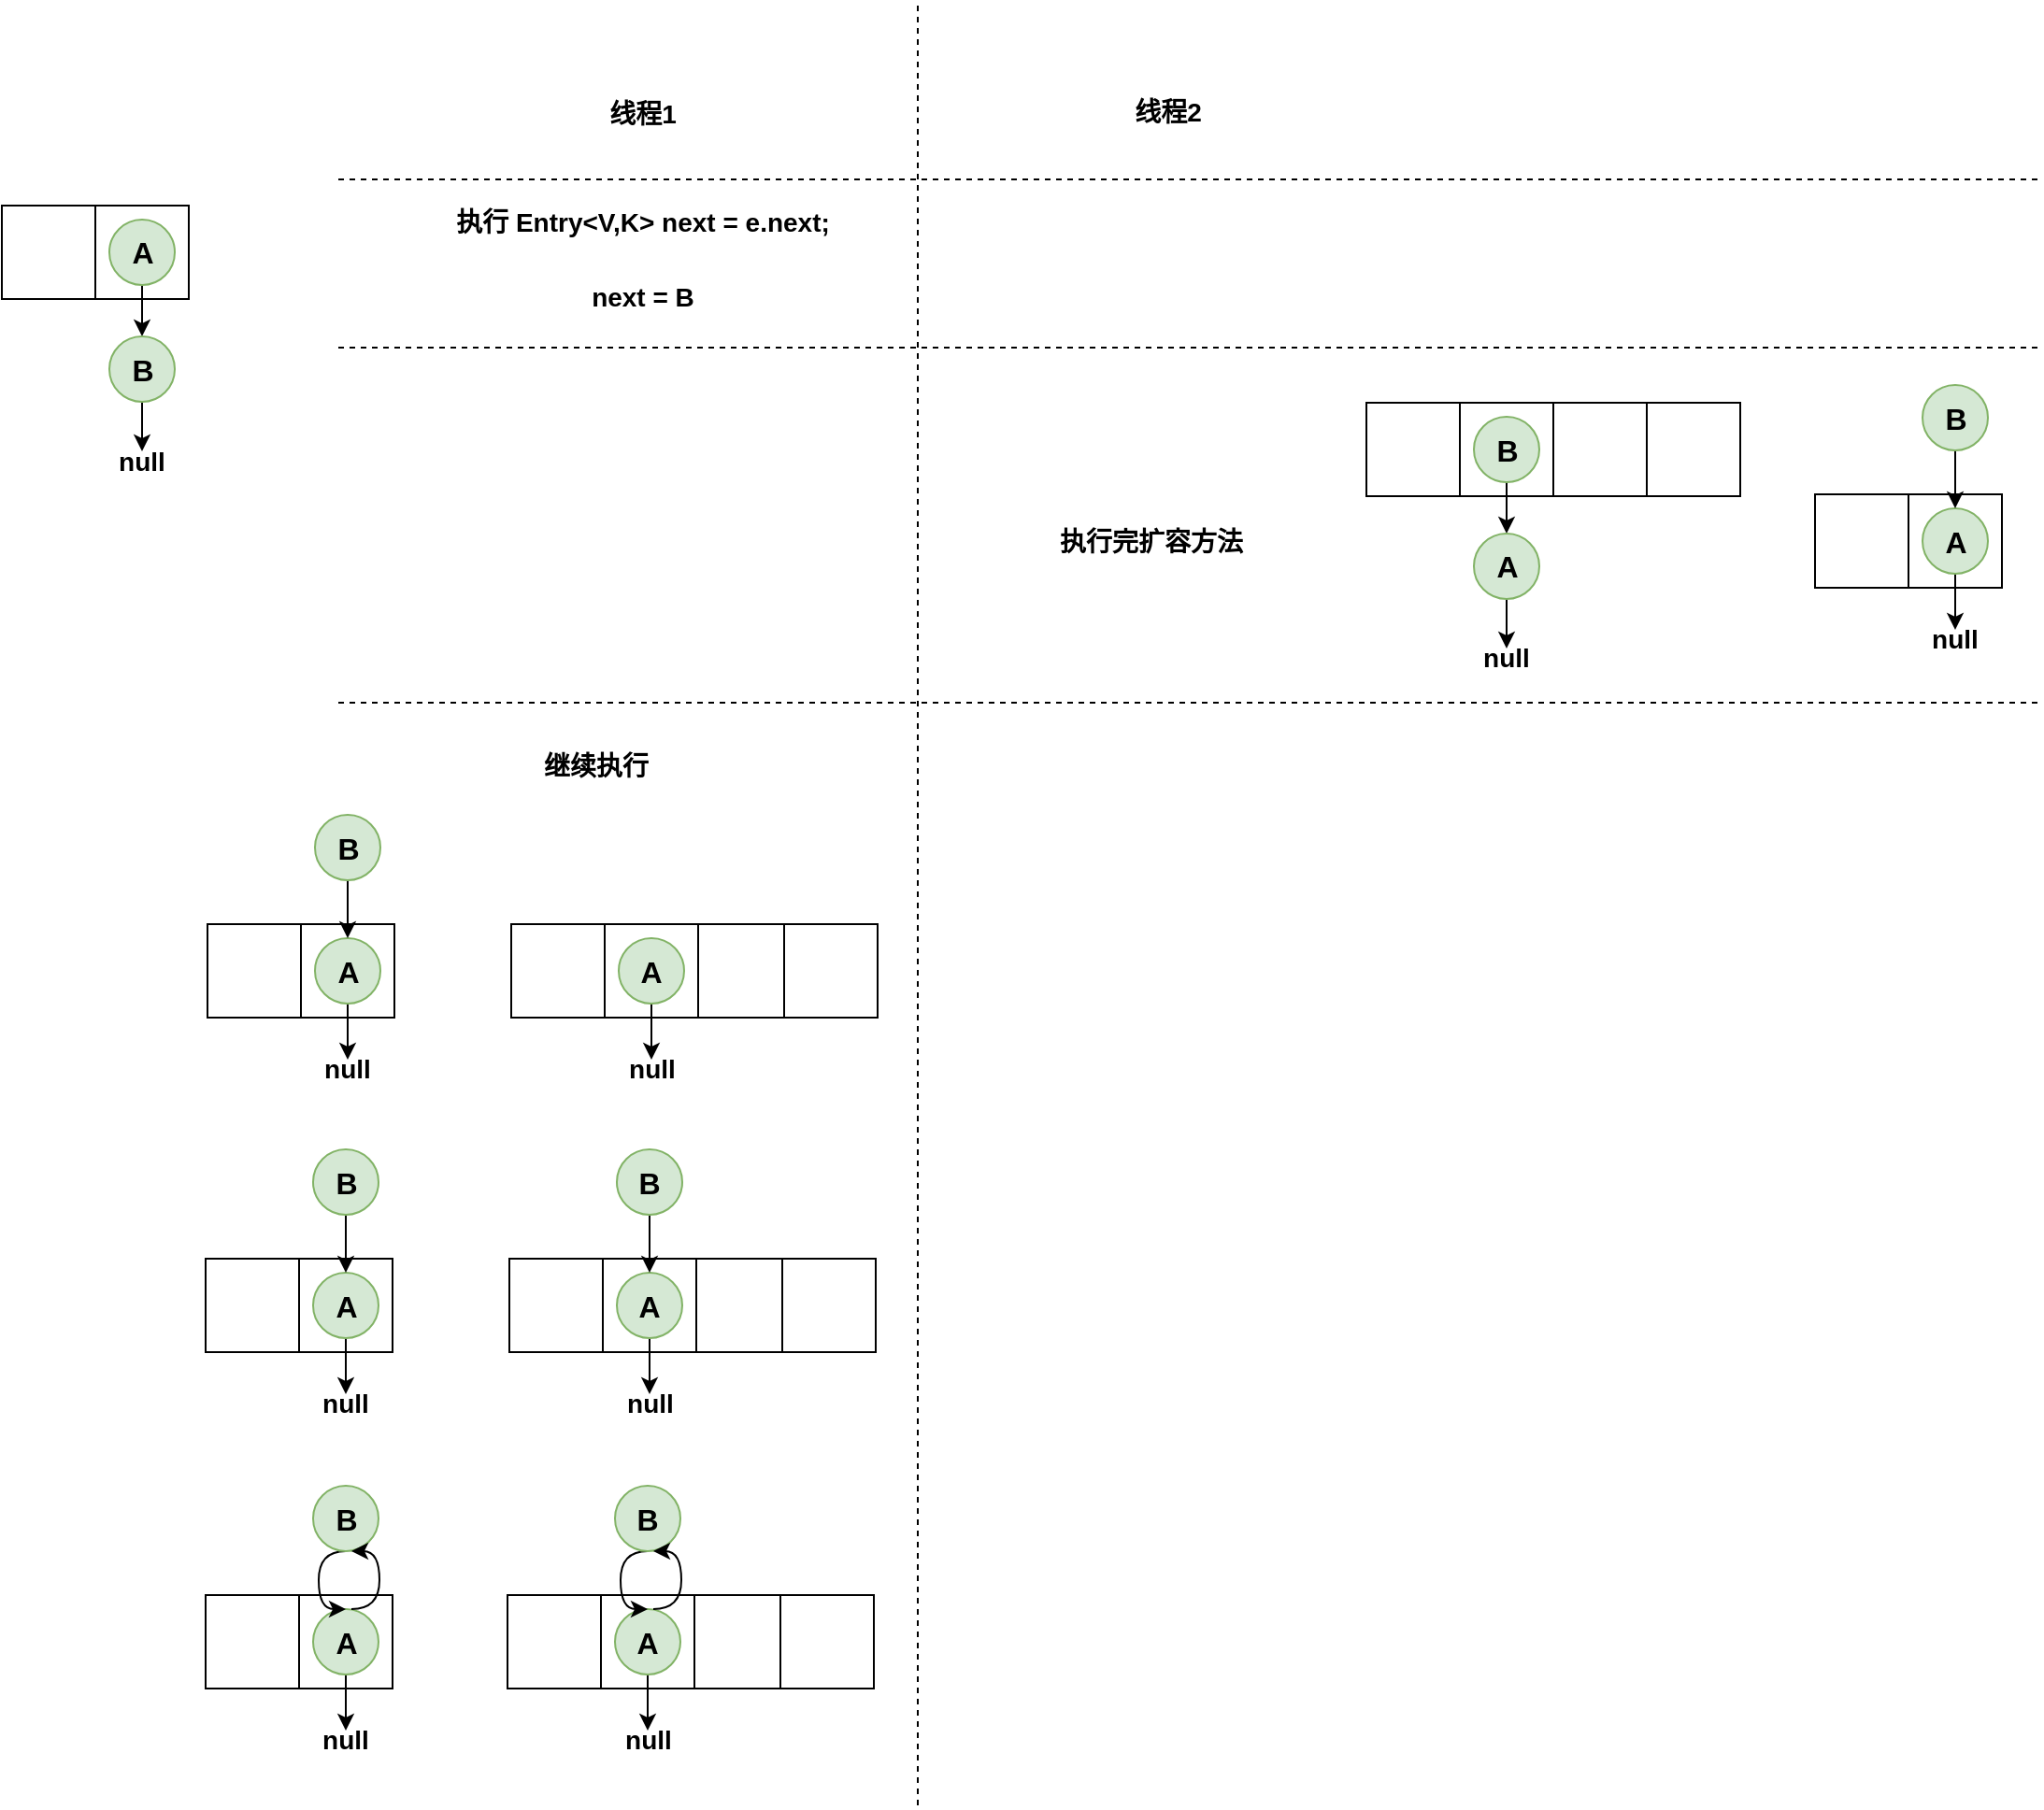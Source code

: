 <mxfile version="22.1.2" type="device">
  <diagram name="第 1 页" id="TsY9wb42a6TiuIKSGNau">
    <mxGraphModel dx="2444" dy="1549" grid="1" gridSize="10" guides="1" tooltips="1" connect="1" arrows="1" fold="1" page="1" pageScale="1" pageWidth="491" pageHeight="413" math="0" shadow="0">
      <root>
        <mxCell id="0" />
        <mxCell id="1" parent="0" />
        <mxCell id="vgv1np8Shwui1xYo7a8W-1" value="" style="rounded=0;whiteSpace=wrap;html=1;" vertex="1" parent="1">
          <mxGeometry x="-450" y="-206" width="50" height="50" as="geometry" />
        </mxCell>
        <mxCell id="vgv1np8Shwui1xYo7a8W-2" value="" style="rounded=0;whiteSpace=wrap;html=1;" vertex="1" parent="1">
          <mxGeometry x="-400" y="-206" width="50" height="50" as="geometry" />
        </mxCell>
        <mxCell id="vgv1np8Shwui1xYo7a8W-8" style="edgeStyle=orthogonalEdgeStyle;rounded=0;orthogonalLoop=1;jettySize=auto;html=1;exitX=0.5;exitY=1;exitDx=0;exitDy=0;entryX=0.5;entryY=0;entryDx=0;entryDy=0;" edge="1" parent="1" source="vgv1np8Shwui1xYo7a8W-5" target="vgv1np8Shwui1xYo7a8W-6">
          <mxGeometry relative="1" as="geometry" />
        </mxCell>
        <mxCell id="vgv1np8Shwui1xYo7a8W-5" value="A" style="ellipse;whiteSpace=wrap;html=1;aspect=fixed;fillColor=#d5e8d4;strokeColor=#82b366;fontSize=16;fontStyle=1" vertex="1" parent="1">
          <mxGeometry x="-392.5" y="-198.5" width="35" height="35" as="geometry" />
        </mxCell>
        <mxCell id="vgv1np8Shwui1xYo7a8W-10" style="edgeStyle=orthogonalEdgeStyle;rounded=0;orthogonalLoop=1;jettySize=auto;html=1;exitX=0.5;exitY=1;exitDx=0;exitDy=0;entryX=0.5;entryY=0;entryDx=0;entryDy=0;" edge="1" parent="1" source="vgv1np8Shwui1xYo7a8W-6" target="vgv1np8Shwui1xYo7a8W-9">
          <mxGeometry relative="1" as="geometry" />
        </mxCell>
        <mxCell id="vgv1np8Shwui1xYo7a8W-6" value="B" style="ellipse;whiteSpace=wrap;html=1;aspect=fixed;fillColor=#d5e8d4;strokeColor=#82b366;fontSize=16;fontStyle=1" vertex="1" parent="1">
          <mxGeometry x="-392.5" y="-136" width="35" height="35" as="geometry" />
        </mxCell>
        <mxCell id="vgv1np8Shwui1xYo7a8W-9" value="null" style="text;html=1;strokeColor=none;fillColor=none;align=center;verticalAlign=middle;whiteSpace=wrap;rounded=0;fontSize=14;fontStyle=1" vertex="1" parent="1">
          <mxGeometry x="-390" y="-74.5" width="30" height="10" as="geometry" />
        </mxCell>
        <mxCell id="vgv1np8Shwui1xYo7a8W-11" value="" style="rounded=0;whiteSpace=wrap;html=1;" vertex="1" parent="1">
          <mxGeometry x="280" y="-100.5" width="50" height="50" as="geometry" />
        </mxCell>
        <mxCell id="vgv1np8Shwui1xYo7a8W-13" value="" style="rounded=0;whiteSpace=wrap;html=1;" vertex="1" parent="1">
          <mxGeometry x="380" y="-100.5" width="50" height="50" as="geometry" />
        </mxCell>
        <mxCell id="vgv1np8Shwui1xYo7a8W-14" value="" style="rounded=0;whiteSpace=wrap;html=1;" vertex="1" parent="1">
          <mxGeometry x="430" y="-100.5" width="50" height="50" as="geometry" />
        </mxCell>
        <mxCell id="vgv1np8Shwui1xYo7a8W-17" value="" style="rounded=0;whiteSpace=wrap;html=1;" vertex="1" parent="1">
          <mxGeometry x="-81.5" y="178.5" width="50" height="50" as="geometry" />
        </mxCell>
        <mxCell id="vgv1np8Shwui1xYo7a8W-18" value="" style="rounded=0;whiteSpace=wrap;html=1;" vertex="1" parent="1">
          <mxGeometry x="-31.5" y="178.5" width="50" height="50" as="geometry" />
        </mxCell>
        <mxCell id="vgv1np8Shwui1xYo7a8W-19" value="" style="rounded=0;whiteSpace=wrap;html=1;" vertex="1" parent="1">
          <mxGeometry x="330" y="-100.5" width="50" height="50" as="geometry" />
        </mxCell>
        <mxCell id="vgv1np8Shwui1xYo7a8W-20" style="edgeStyle=orthogonalEdgeStyle;rounded=0;orthogonalLoop=1;jettySize=auto;html=1;exitX=0.5;exitY=1;exitDx=0;exitDy=0;entryX=0.5;entryY=0;entryDx=0;entryDy=0;" edge="1" parent="1" source="vgv1np8Shwui1xYo7a8W-21" target="vgv1np8Shwui1xYo7a8W-23">
          <mxGeometry relative="1" as="geometry" />
        </mxCell>
        <mxCell id="vgv1np8Shwui1xYo7a8W-21" value="B" style="ellipse;whiteSpace=wrap;html=1;aspect=fixed;fillColor=#d5e8d4;strokeColor=#82b366;fontSize=16;fontStyle=1" vertex="1" parent="1">
          <mxGeometry x="337.5" y="-93" width="35" height="35" as="geometry" />
        </mxCell>
        <mxCell id="vgv1np8Shwui1xYo7a8W-22" style="edgeStyle=orthogonalEdgeStyle;rounded=0;orthogonalLoop=1;jettySize=auto;html=1;exitX=0.5;exitY=1;exitDx=0;exitDy=0;entryX=0.5;entryY=0;entryDx=0;entryDy=0;" edge="1" parent="1" source="vgv1np8Shwui1xYo7a8W-23" target="vgv1np8Shwui1xYo7a8W-24">
          <mxGeometry relative="1" as="geometry" />
        </mxCell>
        <mxCell id="vgv1np8Shwui1xYo7a8W-23" value="A" style="ellipse;whiteSpace=wrap;html=1;aspect=fixed;fillColor=#d5e8d4;strokeColor=#82b366;fontSize=16;fontStyle=1" vertex="1" parent="1">
          <mxGeometry x="337.5" y="-30.5" width="35" height="35" as="geometry" />
        </mxCell>
        <mxCell id="vgv1np8Shwui1xYo7a8W-24" value="null" style="text;html=1;strokeColor=none;fillColor=none;align=center;verticalAlign=middle;whiteSpace=wrap;rounded=0;fontSize=14;fontStyle=1" vertex="1" parent="1">
          <mxGeometry x="340" y="31" width="30" height="10" as="geometry" />
        </mxCell>
        <mxCell id="vgv1np8Shwui1xYo7a8W-48" value="" style="rounded=0;whiteSpace=wrap;html=1;" vertex="1" parent="1">
          <mxGeometry x="-340" y="178.5" width="50" height="50" as="geometry" />
        </mxCell>
        <mxCell id="vgv1np8Shwui1xYo7a8W-49" value="" style="rounded=0;whiteSpace=wrap;html=1;flipH=1;flipV=1;" vertex="1" parent="1">
          <mxGeometry x="-290" y="178.5" width="50" height="50" as="geometry" />
        </mxCell>
        <mxCell id="vgv1np8Shwui1xYo7a8W-58" style="edgeStyle=orthogonalEdgeStyle;rounded=0;orthogonalLoop=1;jettySize=auto;html=1;exitX=0.5;exitY=1;exitDx=0;exitDy=0;entryX=0.5;entryY=0;entryDx=0;entryDy=0;" edge="1" parent="1" source="vgv1np8Shwui1xYo7a8W-51" target="vgv1np8Shwui1xYo7a8W-54">
          <mxGeometry relative="1" as="geometry" />
        </mxCell>
        <mxCell id="vgv1np8Shwui1xYo7a8W-51" value="A" style="ellipse;whiteSpace=wrap;html=1;aspect=fixed;fillColor=#d5e8d4;strokeColor=#82b366;fontSize=16;fontStyle=1;flipH=1;flipV=1;" vertex="1" parent="1">
          <mxGeometry x="-282.5" y="186" width="35" height="35" as="geometry" />
        </mxCell>
        <mxCell id="vgv1np8Shwui1xYo7a8W-55" style="edgeStyle=orthogonalEdgeStyle;rounded=0;orthogonalLoop=1;jettySize=auto;html=1;exitX=0.5;exitY=1;exitDx=0;exitDy=0;entryX=0.5;entryY=0;entryDx=0;entryDy=0;" edge="1" parent="1" source="vgv1np8Shwui1xYo7a8W-53" target="vgv1np8Shwui1xYo7a8W-51">
          <mxGeometry relative="1" as="geometry" />
        </mxCell>
        <mxCell id="vgv1np8Shwui1xYo7a8W-53" value="B" style="ellipse;whiteSpace=wrap;html=1;aspect=fixed;fillColor=#d5e8d4;strokeColor=#82b366;fontSize=16;fontStyle=1;flipH=1;flipV=1;" vertex="1" parent="1">
          <mxGeometry x="-282.5" y="120" width="35" height="35" as="geometry" />
        </mxCell>
        <mxCell id="vgv1np8Shwui1xYo7a8W-54" value="null" style="text;html=1;strokeColor=none;fillColor=none;align=center;verticalAlign=middle;whiteSpace=wrap;rounded=0;fontSize=14;fontStyle=1;flipH=1;flipV=1;" vertex="1" parent="1">
          <mxGeometry x="-280" y="251" width="30" height="10" as="geometry" />
        </mxCell>
        <mxCell id="vgv1np8Shwui1xYo7a8W-59" value="" style="rounded=0;whiteSpace=wrap;html=1;" vertex="1" parent="1">
          <mxGeometry x="-177.5" y="178.5" width="50" height="50" as="geometry" />
        </mxCell>
        <mxCell id="vgv1np8Shwui1xYo7a8W-60" value="" style="rounded=0;whiteSpace=wrap;html=1;flipH=1;flipV=1;" vertex="1" parent="1">
          <mxGeometry x="-127.5" y="178.5" width="50" height="50" as="geometry" />
        </mxCell>
        <mxCell id="vgv1np8Shwui1xYo7a8W-61" style="edgeStyle=orthogonalEdgeStyle;rounded=0;orthogonalLoop=1;jettySize=auto;html=1;exitX=0.5;exitY=1;exitDx=0;exitDy=0;entryX=0.5;entryY=0;entryDx=0;entryDy=0;" edge="1" parent="1" source="vgv1np8Shwui1xYo7a8W-62" target="vgv1np8Shwui1xYo7a8W-63">
          <mxGeometry relative="1" as="geometry" />
        </mxCell>
        <mxCell id="vgv1np8Shwui1xYo7a8W-62" value="A" style="ellipse;whiteSpace=wrap;html=1;aspect=fixed;fillColor=#d5e8d4;strokeColor=#82b366;fontSize=16;fontStyle=1;flipH=1;flipV=1;" vertex="1" parent="1">
          <mxGeometry x="-120" y="186" width="35" height="35" as="geometry" />
        </mxCell>
        <mxCell id="vgv1np8Shwui1xYo7a8W-63" value="null" style="text;html=1;strokeColor=none;fillColor=none;align=center;verticalAlign=middle;whiteSpace=wrap;rounded=0;fontSize=14;fontStyle=1;flipH=1;flipV=1;" vertex="1" parent="1">
          <mxGeometry x="-117.5" y="251" width="30" height="10" as="geometry" />
        </mxCell>
        <mxCell id="vgv1np8Shwui1xYo7a8W-64" value="执行 Entry&amp;lt;V,K&amp;gt; next = e.next;" style="text;html=1;strokeColor=none;fillColor=none;align=center;verticalAlign=middle;whiteSpace=wrap;rounded=0;fontStyle=1;fontSize=14;spacingTop=0;" vertex="1" parent="1">
          <mxGeometry x="-232.5" y="-222.5" width="250" height="50" as="geometry" />
        </mxCell>
        <mxCell id="vgv1np8Shwui1xYo7a8W-66" value="next = B" style="text;html=1;strokeColor=none;fillColor=none;align=center;verticalAlign=middle;whiteSpace=wrap;rounded=0;fontStyle=1;fontSize=14;" vertex="1" parent="1">
          <mxGeometry x="-162.5" y="-172.5" width="110" height="30" as="geometry" />
        </mxCell>
        <mxCell id="vgv1np8Shwui1xYo7a8W-67" value="线程1" style="text;html=1;strokeColor=none;fillColor=none;align=center;verticalAlign=middle;whiteSpace=wrap;rounded=0;fontStyle=1;fontSize=14;spacingTop=0;" vertex="1" parent="1">
          <mxGeometry x="-232.5" y="-280" width="250" height="50" as="geometry" />
        </mxCell>
        <mxCell id="vgv1np8Shwui1xYo7a8W-68" value="执行完扩容方法" style="text;html=1;strokeColor=none;fillColor=none;align=center;verticalAlign=middle;whiteSpace=wrap;rounded=0;fontStyle=1;fontSize=14;spacingTop=0;" vertex="1" parent="1">
          <mxGeometry x="40" y="-51.5" width="250" height="50" as="geometry" />
        </mxCell>
        <mxCell id="vgv1np8Shwui1xYo7a8W-70" value="线程2" style="text;html=1;strokeColor=none;fillColor=none;align=center;verticalAlign=middle;whiteSpace=wrap;rounded=0;fontStyle=1;fontSize=14;spacingTop=0;" vertex="1" parent="1">
          <mxGeometry x="48.75" y="-281" width="250" height="50" as="geometry" />
        </mxCell>
        <mxCell id="vgv1np8Shwui1xYo7a8W-71" value="" style="rounded=0;whiteSpace=wrap;html=1;" vertex="1" parent="1">
          <mxGeometry x="520" y="-51.5" width="50" height="50" as="geometry" />
        </mxCell>
        <mxCell id="vgv1np8Shwui1xYo7a8W-72" value="" style="rounded=0;whiteSpace=wrap;html=1;flipH=1;flipV=1;" vertex="1" parent="1">
          <mxGeometry x="570" y="-51.5" width="50" height="50" as="geometry" />
        </mxCell>
        <mxCell id="vgv1np8Shwui1xYo7a8W-73" style="edgeStyle=orthogonalEdgeStyle;rounded=0;orthogonalLoop=1;jettySize=auto;html=1;exitX=0.5;exitY=1;exitDx=0;exitDy=0;entryX=0.5;entryY=0;entryDx=0;entryDy=0;" edge="1" parent="1" source="vgv1np8Shwui1xYo7a8W-74" target="vgv1np8Shwui1xYo7a8W-77">
          <mxGeometry relative="1" as="geometry" />
        </mxCell>
        <mxCell id="vgv1np8Shwui1xYo7a8W-74" value="A" style="ellipse;whiteSpace=wrap;html=1;aspect=fixed;fillColor=#d5e8d4;strokeColor=#82b366;fontSize=16;fontStyle=1;flipH=1;flipV=1;" vertex="1" parent="1">
          <mxGeometry x="577.5" y="-44" width="35" height="35" as="geometry" />
        </mxCell>
        <mxCell id="vgv1np8Shwui1xYo7a8W-75" style="edgeStyle=orthogonalEdgeStyle;rounded=0;orthogonalLoop=1;jettySize=auto;html=1;exitX=0.5;exitY=1;exitDx=0;exitDy=0;entryX=0.5;entryY=0;entryDx=0;entryDy=0;" edge="1" parent="1" source="vgv1np8Shwui1xYo7a8W-76" target="vgv1np8Shwui1xYo7a8W-74">
          <mxGeometry relative="1" as="geometry" />
        </mxCell>
        <mxCell id="vgv1np8Shwui1xYo7a8W-76" value="B" style="ellipse;whiteSpace=wrap;html=1;aspect=fixed;fillColor=#d5e8d4;strokeColor=#82b366;fontSize=16;fontStyle=1;flipH=1;flipV=1;" vertex="1" parent="1">
          <mxGeometry x="577.5" y="-110" width="35" height="35" as="geometry" />
        </mxCell>
        <mxCell id="vgv1np8Shwui1xYo7a8W-77" value="null" style="text;html=1;strokeColor=none;fillColor=none;align=center;verticalAlign=middle;whiteSpace=wrap;rounded=0;fontSize=14;fontStyle=1;flipH=1;flipV=1;" vertex="1" parent="1">
          <mxGeometry x="580" y="21" width="30" height="10" as="geometry" />
        </mxCell>
        <mxCell id="vgv1np8Shwui1xYo7a8W-78" value="继续执行" style="text;html=1;strokeColor=none;fillColor=none;align=center;verticalAlign=middle;whiteSpace=wrap;rounded=0;fontStyle=1;fontSize=14;" vertex="1" parent="1">
          <mxGeometry x="-187.5" y="78.5" width="110" height="30" as="geometry" />
        </mxCell>
        <mxCell id="vgv1np8Shwui1xYo7a8W-79" value="" style="endArrow=none;dashed=1;html=1;rounded=0;" edge="1" parent="1">
          <mxGeometry width="50" height="50" relative="1" as="geometry">
            <mxPoint x="-270" y="-220" as="sourcePoint" />
            <mxPoint x="640" y="-220" as="targetPoint" />
          </mxGeometry>
        </mxCell>
        <mxCell id="vgv1np8Shwui1xYo7a8W-81" value="" style="endArrow=none;dashed=1;html=1;rounded=0;" edge="1" parent="1">
          <mxGeometry width="50" height="50" relative="1" as="geometry">
            <mxPoint x="-270" y="-130" as="sourcePoint" />
            <mxPoint x="640" y="-130" as="targetPoint" />
          </mxGeometry>
        </mxCell>
        <mxCell id="vgv1np8Shwui1xYo7a8W-82" value="" style="endArrow=none;dashed=1;html=1;rounded=0;" edge="1" parent="1">
          <mxGeometry width="50" height="50" relative="1" as="geometry">
            <mxPoint x="-270" y="60" as="sourcePoint" />
            <mxPoint x="640" y="60" as="targetPoint" />
          </mxGeometry>
        </mxCell>
        <mxCell id="vgv1np8Shwui1xYo7a8W-83" value="" style="endArrow=none;dashed=1;html=1;rounded=0;" edge="1" parent="1">
          <mxGeometry width="50" height="50" relative="1" as="geometry">
            <mxPoint x="40" y="650" as="sourcePoint" />
            <mxPoint x="40" y="-315" as="targetPoint" />
          </mxGeometry>
        </mxCell>
        <mxCell id="vgv1np8Shwui1xYo7a8W-86" value="" style="rounded=0;whiteSpace=wrap;html=1;" vertex="1" parent="1">
          <mxGeometry x="-82.5" y="357.5" width="50" height="50" as="geometry" />
        </mxCell>
        <mxCell id="vgv1np8Shwui1xYo7a8W-87" value="" style="rounded=0;whiteSpace=wrap;html=1;" vertex="1" parent="1">
          <mxGeometry x="-32.5" y="357.5" width="50" height="50" as="geometry" />
        </mxCell>
        <mxCell id="vgv1np8Shwui1xYo7a8W-88" value="" style="rounded=0;whiteSpace=wrap;html=1;" vertex="1" parent="1">
          <mxGeometry x="-341" y="357.5" width="50" height="50" as="geometry" />
        </mxCell>
        <mxCell id="vgv1np8Shwui1xYo7a8W-89" value="" style="rounded=0;whiteSpace=wrap;html=1;flipH=1;flipV=1;" vertex="1" parent="1">
          <mxGeometry x="-291" y="357.5" width="50" height="50" as="geometry" />
        </mxCell>
        <mxCell id="vgv1np8Shwui1xYo7a8W-90" style="edgeStyle=orthogonalEdgeStyle;rounded=0;orthogonalLoop=1;jettySize=auto;html=1;exitX=0.5;exitY=1;exitDx=0;exitDy=0;entryX=0.5;entryY=0;entryDx=0;entryDy=0;" edge="1" parent="1" source="vgv1np8Shwui1xYo7a8W-91" target="vgv1np8Shwui1xYo7a8W-94">
          <mxGeometry relative="1" as="geometry" />
        </mxCell>
        <mxCell id="vgv1np8Shwui1xYo7a8W-91" value="A" style="ellipse;whiteSpace=wrap;html=1;aspect=fixed;fillColor=#d5e8d4;strokeColor=#82b366;fontSize=16;fontStyle=1;flipH=1;flipV=1;" vertex="1" parent="1">
          <mxGeometry x="-283.5" y="365" width="35" height="35" as="geometry" />
        </mxCell>
        <mxCell id="vgv1np8Shwui1xYo7a8W-92" style="edgeStyle=orthogonalEdgeStyle;rounded=0;orthogonalLoop=1;jettySize=auto;html=1;exitX=0.5;exitY=1;exitDx=0;exitDy=0;entryX=0.5;entryY=0;entryDx=0;entryDy=0;" edge="1" parent="1" source="vgv1np8Shwui1xYo7a8W-93" target="vgv1np8Shwui1xYo7a8W-91">
          <mxGeometry relative="1" as="geometry" />
        </mxCell>
        <mxCell id="vgv1np8Shwui1xYo7a8W-93" value="B" style="ellipse;whiteSpace=wrap;html=1;aspect=fixed;fillColor=#d5e8d4;strokeColor=#82b366;fontSize=16;fontStyle=1;flipH=1;flipV=1;" vertex="1" parent="1">
          <mxGeometry x="-283.5" y="299" width="35" height="35" as="geometry" />
        </mxCell>
        <mxCell id="vgv1np8Shwui1xYo7a8W-94" value="null" style="text;html=1;strokeColor=none;fillColor=none;align=center;verticalAlign=middle;whiteSpace=wrap;rounded=0;fontSize=14;fontStyle=1;flipH=1;flipV=1;" vertex="1" parent="1">
          <mxGeometry x="-281" y="430" width="30" height="10" as="geometry" />
        </mxCell>
        <mxCell id="vgv1np8Shwui1xYo7a8W-95" value="" style="rounded=0;whiteSpace=wrap;html=1;" vertex="1" parent="1">
          <mxGeometry x="-178.5" y="357.5" width="50" height="50" as="geometry" />
        </mxCell>
        <mxCell id="vgv1np8Shwui1xYo7a8W-96" value="" style="rounded=0;whiteSpace=wrap;html=1;flipH=1;flipV=1;" vertex="1" parent="1">
          <mxGeometry x="-128.5" y="357.5" width="50" height="50" as="geometry" />
        </mxCell>
        <mxCell id="vgv1np8Shwui1xYo7a8W-97" style="edgeStyle=orthogonalEdgeStyle;rounded=0;orthogonalLoop=1;jettySize=auto;html=1;exitX=0.5;exitY=1;exitDx=0;exitDy=0;entryX=0.5;entryY=0;entryDx=0;entryDy=0;" edge="1" parent="1" source="vgv1np8Shwui1xYo7a8W-98" target="vgv1np8Shwui1xYo7a8W-99">
          <mxGeometry relative="1" as="geometry" />
        </mxCell>
        <mxCell id="vgv1np8Shwui1xYo7a8W-98" value="A" style="ellipse;whiteSpace=wrap;html=1;aspect=fixed;fillColor=#d5e8d4;strokeColor=#82b366;fontSize=16;fontStyle=1;flipH=1;flipV=1;" vertex="1" parent="1">
          <mxGeometry x="-121" y="365" width="35" height="35" as="geometry" />
        </mxCell>
        <mxCell id="vgv1np8Shwui1xYo7a8W-99" value="null" style="text;html=1;strokeColor=none;fillColor=none;align=center;verticalAlign=middle;whiteSpace=wrap;rounded=0;fontSize=14;fontStyle=1;flipH=1;flipV=1;" vertex="1" parent="1">
          <mxGeometry x="-118.5" y="430" width="30" height="10" as="geometry" />
        </mxCell>
        <mxCell id="vgv1np8Shwui1xYo7a8W-103" style="edgeStyle=orthogonalEdgeStyle;rounded=0;orthogonalLoop=1;jettySize=auto;html=1;exitX=0.5;exitY=1;exitDx=0;exitDy=0;entryX=0.5;entryY=0;entryDx=0;entryDy=0;" edge="1" parent="1" source="vgv1np8Shwui1xYo7a8W-102" target="vgv1np8Shwui1xYo7a8W-98">
          <mxGeometry relative="1" as="geometry" />
        </mxCell>
        <mxCell id="vgv1np8Shwui1xYo7a8W-102" value="B" style="ellipse;whiteSpace=wrap;html=1;aspect=fixed;fillColor=#d5e8d4;strokeColor=#82b366;fontSize=16;fontStyle=1;flipH=1;flipV=1;" vertex="1" parent="1">
          <mxGeometry x="-121" y="299" width="35" height="35" as="geometry" />
        </mxCell>
        <mxCell id="vgv1np8Shwui1xYo7a8W-104" value="" style="rounded=0;whiteSpace=wrap;html=1;" vertex="1" parent="1">
          <mxGeometry x="-83.5" y="537.5" width="50" height="50" as="geometry" />
        </mxCell>
        <mxCell id="vgv1np8Shwui1xYo7a8W-105" value="" style="rounded=0;whiteSpace=wrap;html=1;" vertex="1" parent="1">
          <mxGeometry x="-33.5" y="537.5" width="50" height="50" as="geometry" />
        </mxCell>
        <mxCell id="vgv1np8Shwui1xYo7a8W-113" value="" style="rounded=0;whiteSpace=wrap;html=1;" vertex="1" parent="1">
          <mxGeometry x="-179.5" y="537.5" width="50" height="50" as="geometry" />
        </mxCell>
        <mxCell id="vgv1np8Shwui1xYo7a8W-114" value="" style="rounded=0;whiteSpace=wrap;html=1;flipH=1;flipV=1;" vertex="1" parent="1">
          <mxGeometry x="-129.5" y="537.5" width="50" height="50" as="geometry" />
        </mxCell>
        <mxCell id="vgv1np8Shwui1xYo7a8W-115" style="edgeStyle=orthogonalEdgeStyle;rounded=0;orthogonalLoop=1;jettySize=auto;html=1;exitX=0.5;exitY=1;exitDx=0;exitDy=0;entryX=0.5;entryY=0;entryDx=0;entryDy=0;" edge="1" parent="1" source="vgv1np8Shwui1xYo7a8W-116" target="vgv1np8Shwui1xYo7a8W-117">
          <mxGeometry relative="1" as="geometry" />
        </mxCell>
        <mxCell id="vgv1np8Shwui1xYo7a8W-116" value="A" style="ellipse;whiteSpace=wrap;html=1;aspect=fixed;fillColor=#d5e8d4;strokeColor=#82b366;fontSize=16;fontStyle=1;flipH=1;flipV=1;" vertex="1" parent="1">
          <mxGeometry x="-122" y="545" width="35" height="35" as="geometry" />
        </mxCell>
        <mxCell id="vgv1np8Shwui1xYo7a8W-117" value="null" style="text;html=1;strokeColor=none;fillColor=none;align=center;verticalAlign=middle;whiteSpace=wrap;rounded=0;fontSize=14;fontStyle=1;flipH=1;flipV=1;" vertex="1" parent="1">
          <mxGeometry x="-119.5" y="610" width="30" height="10" as="geometry" />
        </mxCell>
        <mxCell id="vgv1np8Shwui1xYo7a8W-120" style="edgeStyle=orthogonalEdgeStyle;rounded=0;orthogonalLoop=1;jettySize=auto;html=1;exitX=0.5;exitY=1;exitDx=0;exitDy=0;entryX=0.5;entryY=0;entryDx=0;entryDy=0;curved=1;" edge="1" parent="1" source="vgv1np8Shwui1xYo7a8W-121" target="vgv1np8Shwui1xYo7a8W-116">
          <mxGeometry relative="1" as="geometry">
            <Array as="points">
              <mxPoint x="-119" y="514" />
              <mxPoint x="-119" y="545" />
            </Array>
          </mxGeometry>
        </mxCell>
        <mxCell id="vgv1np8Shwui1xYo7a8W-121" value="B" style="ellipse;whiteSpace=wrap;html=1;aspect=fixed;fillColor=#d5e8d4;strokeColor=#82b366;fontSize=16;fontStyle=1;flipH=1;flipV=1;" vertex="1" parent="1">
          <mxGeometry x="-122" y="479" width="35" height="35" as="geometry" />
        </mxCell>
        <mxCell id="vgv1np8Shwui1xYo7a8W-123" style="edgeStyle=orthogonalEdgeStyle;rounded=0;orthogonalLoop=1;jettySize=auto;html=1;exitX=0.5;exitY=1;exitDx=0;exitDy=0;entryX=0.5;entryY=0;entryDx=0;entryDy=0;curved=1;" edge="1" parent="1">
          <mxGeometry relative="1" as="geometry">
            <mxPoint x="-101.5" y="545" as="sourcePoint" />
            <mxPoint x="-101.5" y="514" as="targetPoint" />
            <Array as="points">
              <mxPoint x="-86.5" y="545" />
              <mxPoint x="-86.5" y="514" />
            </Array>
          </mxGeometry>
        </mxCell>
        <mxCell id="vgv1np8Shwui1xYo7a8W-124" value="" style="rounded=0;whiteSpace=wrap;html=1;" vertex="1" parent="1">
          <mxGeometry x="-341" y="537.5" width="50" height="50" as="geometry" />
        </mxCell>
        <mxCell id="vgv1np8Shwui1xYo7a8W-125" value="" style="rounded=0;whiteSpace=wrap;html=1;flipH=1;flipV=1;" vertex="1" parent="1">
          <mxGeometry x="-291" y="537.5" width="50" height="50" as="geometry" />
        </mxCell>
        <mxCell id="vgv1np8Shwui1xYo7a8W-126" style="edgeStyle=orthogonalEdgeStyle;rounded=0;orthogonalLoop=1;jettySize=auto;html=1;exitX=0.5;exitY=1;exitDx=0;exitDy=0;entryX=0.5;entryY=0;entryDx=0;entryDy=0;" edge="1" parent="1" source="vgv1np8Shwui1xYo7a8W-127" target="vgv1np8Shwui1xYo7a8W-128">
          <mxGeometry relative="1" as="geometry" />
        </mxCell>
        <mxCell id="vgv1np8Shwui1xYo7a8W-127" value="A" style="ellipse;whiteSpace=wrap;html=1;aspect=fixed;fillColor=#d5e8d4;strokeColor=#82b366;fontSize=16;fontStyle=1;flipH=1;flipV=1;" vertex="1" parent="1">
          <mxGeometry x="-283.5" y="545" width="35" height="35" as="geometry" />
        </mxCell>
        <mxCell id="vgv1np8Shwui1xYo7a8W-128" value="null" style="text;html=1;strokeColor=none;fillColor=none;align=center;verticalAlign=middle;whiteSpace=wrap;rounded=0;fontSize=14;fontStyle=1;flipH=1;flipV=1;" vertex="1" parent="1">
          <mxGeometry x="-281" y="610" width="30" height="10" as="geometry" />
        </mxCell>
        <mxCell id="vgv1np8Shwui1xYo7a8W-129" style="edgeStyle=orthogonalEdgeStyle;rounded=0;orthogonalLoop=1;jettySize=auto;html=1;exitX=0.5;exitY=1;exitDx=0;exitDy=0;entryX=0.5;entryY=0;entryDx=0;entryDy=0;curved=1;" edge="1" parent="1" source="vgv1np8Shwui1xYo7a8W-130" target="vgv1np8Shwui1xYo7a8W-127">
          <mxGeometry relative="1" as="geometry">
            <Array as="points">
              <mxPoint x="-280.5" y="514" />
              <mxPoint x="-280.5" y="545" />
            </Array>
          </mxGeometry>
        </mxCell>
        <mxCell id="vgv1np8Shwui1xYo7a8W-130" value="B" style="ellipse;whiteSpace=wrap;html=1;aspect=fixed;fillColor=#d5e8d4;strokeColor=#82b366;fontSize=16;fontStyle=1;flipH=1;flipV=1;" vertex="1" parent="1">
          <mxGeometry x="-283.5" y="479" width="35" height="35" as="geometry" />
        </mxCell>
        <mxCell id="vgv1np8Shwui1xYo7a8W-131" style="edgeStyle=orthogonalEdgeStyle;rounded=0;orthogonalLoop=1;jettySize=auto;html=1;exitX=0.5;exitY=1;exitDx=0;exitDy=0;entryX=0.5;entryY=0;entryDx=0;entryDy=0;curved=1;" edge="1" parent="1">
          <mxGeometry relative="1" as="geometry">
            <mxPoint x="-263" y="545" as="sourcePoint" />
            <mxPoint x="-263" y="514" as="targetPoint" />
            <Array as="points">
              <mxPoint x="-248" y="545" />
              <mxPoint x="-248" y="514" />
            </Array>
          </mxGeometry>
        </mxCell>
      </root>
    </mxGraphModel>
  </diagram>
</mxfile>
